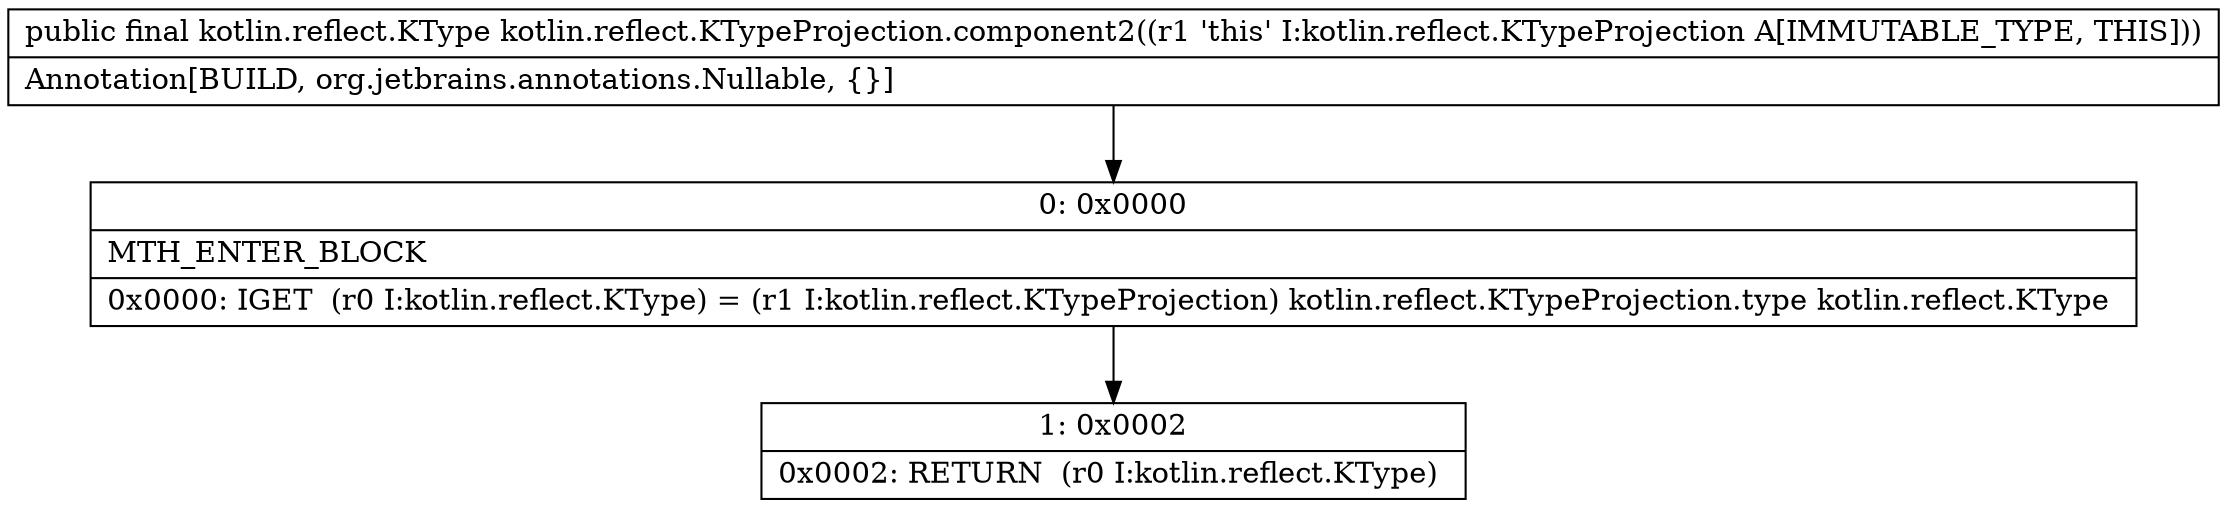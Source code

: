 digraph "CFG forkotlin.reflect.KTypeProjection.component2()Lkotlin\/reflect\/KType;" {
Node_0 [shape=record,label="{0\:\ 0x0000|MTH_ENTER_BLOCK\l|0x0000: IGET  (r0 I:kotlin.reflect.KType) = (r1 I:kotlin.reflect.KTypeProjection) kotlin.reflect.KTypeProjection.type kotlin.reflect.KType \l}"];
Node_1 [shape=record,label="{1\:\ 0x0002|0x0002: RETURN  (r0 I:kotlin.reflect.KType) \l}"];
MethodNode[shape=record,label="{public final kotlin.reflect.KType kotlin.reflect.KTypeProjection.component2((r1 'this' I:kotlin.reflect.KTypeProjection A[IMMUTABLE_TYPE, THIS]))  | Annotation[BUILD, org.jetbrains.annotations.Nullable, \{\}]\l}"];
MethodNode -> Node_0;
Node_0 -> Node_1;
}

